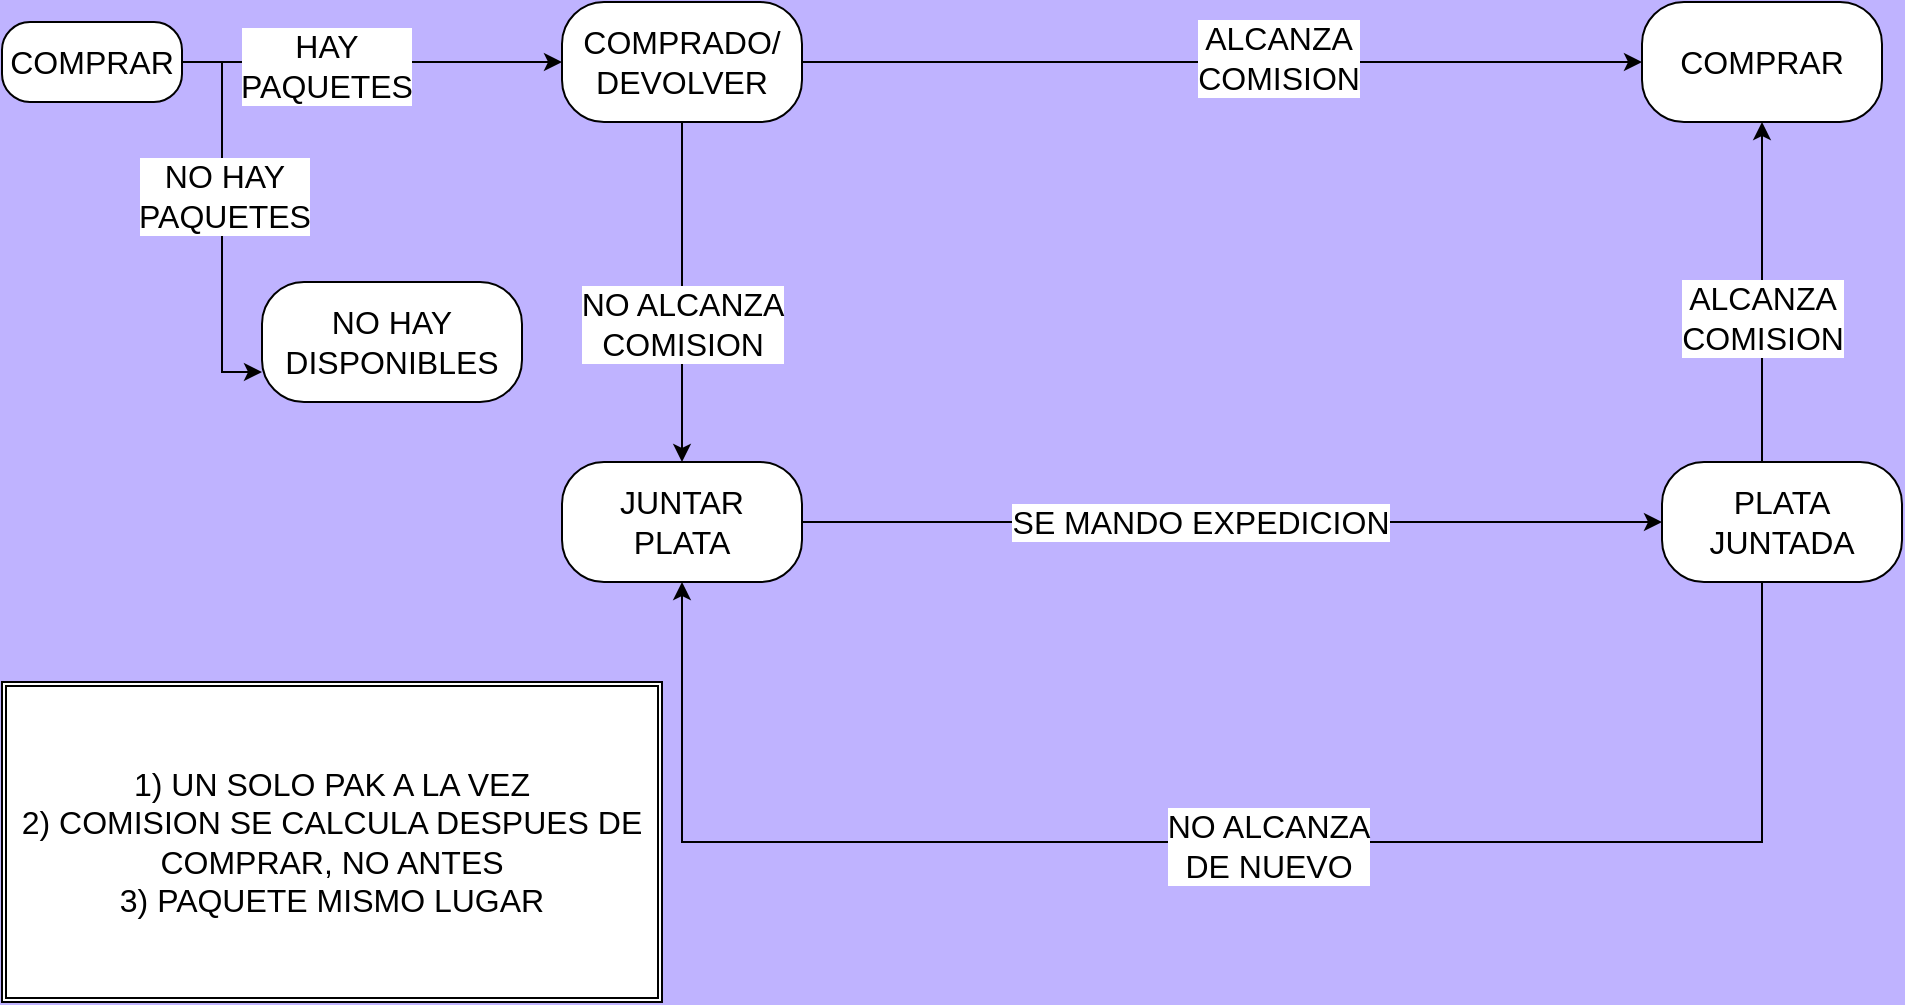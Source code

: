 <mxfile version="13.5.7" type="device"><diagram id="prtHgNgQTEPvFCAcTncT" name="Page-1"><mxGraphModel dx="1422" dy="822" grid="1" gridSize="10" guides="1" tooltips="1" connect="1" arrows="1" fold="1" page="1" pageScale="1" pageWidth="1000" pageHeight="600" background="#BFB3FF" math="0" shadow="0"><root><mxCell id="0"/><mxCell id="1" parent="0"/><mxCell id="VSnmeOS8wU8m51N0VIL0-3" style="edgeStyle=orthogonalEdgeStyle;rounded=0;orthogonalLoop=1;jettySize=auto;html=1;fontSize=16;entryX=0;entryY=0.5;entryDx=0;entryDy=0;" parent="1" source="VSnmeOS8wU8m51N0VIL0-1" target="VSnmeOS8wU8m51N0VIL0-4" edge="1"><mxGeometry relative="1" as="geometry"><mxPoint x="180" y="110" as="targetPoint"/></mxGeometry></mxCell><mxCell id="VSnmeOS8wU8m51N0VIL0-20" value="HAY&lt;br&gt;PAQUETES" style="edgeLabel;html=1;align=center;verticalAlign=middle;resizable=0;points=[];fontSize=16;" parent="VSnmeOS8wU8m51N0VIL0-3" vertex="1" connectable="0"><mxGeometry x="-0.242" y="-2" relative="1" as="geometry"><mxPoint as="offset"/></mxGeometry></mxCell><mxCell id="VSnmeOS8wU8m51N0VIL0-11" style="edgeStyle=orthogonalEdgeStyle;rounded=0;orthogonalLoop=1;jettySize=auto;html=1;fontSize=16;entryX=0;entryY=0.75;entryDx=0;entryDy=0;" parent="1" source="VSnmeOS8wU8m51N0VIL0-1" target="VSnmeOS8wU8m51N0VIL0-5" edge="1"><mxGeometry relative="1" as="geometry"><mxPoint x="90" y="310" as="targetPoint"/></mxGeometry></mxCell><mxCell id="VSnmeOS8wU8m51N0VIL0-19" value="NO HAY &lt;br&gt;PAQUETES" style="edgeLabel;html=1;align=center;verticalAlign=middle;resizable=0;points=[];fontSize=16;" parent="VSnmeOS8wU8m51N0VIL0-11" vertex="1" connectable="0"><mxGeometry x="-0.108" y="1" relative="1" as="geometry"><mxPoint as="offset"/></mxGeometry></mxCell><mxCell id="VSnmeOS8wU8m51N0VIL0-1" value="COMPRAR" style="rounded=1;whiteSpace=wrap;html=1;fontSize=16;arcSize=35;" parent="1" vertex="1"><mxGeometry x="10" y="90" width="90" height="40" as="geometry"/></mxCell><mxCell id="VSnmeOS8wU8m51N0VIL0-14" style="edgeStyle=orthogonalEdgeStyle;rounded=0;orthogonalLoop=1;jettySize=auto;html=1;fontSize=16;entryX=0;entryY=0.5;entryDx=0;entryDy=0;" parent="1" source="VSnmeOS8wU8m51N0VIL0-4" target="VSnmeOS8wU8m51N0VIL0-13" edge="1"><mxGeometry relative="1" as="geometry"><mxPoint x="470" y="120" as="targetPoint"/></mxGeometry></mxCell><mxCell id="VSnmeOS8wU8m51N0VIL0-21" value="ALCANZA&lt;br&gt;COMISION" style="edgeLabel;html=1;align=center;verticalAlign=middle;resizable=0;points=[];fontSize=16;" parent="VSnmeOS8wU8m51N0VIL0-14" vertex="1" connectable="0"><mxGeometry x="0.133" y="2" relative="1" as="geometry"><mxPoint as="offset"/></mxGeometry></mxCell><mxCell id="VSnmeOS8wU8m51N0VIL0-16" style="edgeStyle=orthogonalEdgeStyle;rounded=0;orthogonalLoop=1;jettySize=auto;html=1;entryX=0.5;entryY=0;entryDx=0;entryDy=0;fontSize=16;" parent="1" source="VSnmeOS8wU8m51N0VIL0-4" target="VSnmeOS8wU8m51N0VIL0-15" edge="1"><mxGeometry relative="1" as="geometry"/></mxCell><mxCell id="VSnmeOS8wU8m51N0VIL0-18" value="NO ALCANZA&lt;br&gt;COMISION" style="edgeLabel;html=1;align=center;verticalAlign=middle;resizable=0;points=[];fontSize=16;" parent="VSnmeOS8wU8m51N0VIL0-16" vertex="1" connectable="0"><mxGeometry x="0.188" relative="1" as="geometry"><mxPoint as="offset"/></mxGeometry></mxCell><mxCell id="VSnmeOS8wU8m51N0VIL0-4" value="&lt;div&gt;COMPRADO/&lt;/div&gt;&lt;div&gt;DEVOLVER&lt;br&gt;&lt;/div&gt;" style="rounded=1;whiteSpace=wrap;html=1;fontSize=16;arcSize=35;" parent="1" vertex="1"><mxGeometry x="290" y="80" width="120" height="60" as="geometry"/></mxCell><mxCell id="VSnmeOS8wU8m51N0VIL0-5" value="&lt;div&gt;NO HAY&lt;/div&gt;&lt;div&gt;DISPONIBLES&lt;br&gt;&lt;/div&gt;" style="rounded=1;whiteSpace=wrap;html=1;fontSize=16;arcSize=35;" parent="1" vertex="1"><mxGeometry x="140" y="220" width="130" height="60" as="geometry"/></mxCell><mxCell id="VSnmeOS8wU8m51N0VIL0-13" value="COMPRAR" style="rounded=1;whiteSpace=wrap;html=1;fontSize=16;arcSize=35;" parent="1" vertex="1"><mxGeometry x="830" y="80" width="120" height="60" as="geometry"/></mxCell><mxCell id="VSnmeOS8wU8m51N0VIL0-17" style="edgeStyle=orthogonalEdgeStyle;rounded=0;orthogonalLoop=1;jettySize=auto;html=1;fontSize=16;entryX=0;entryY=0.5;entryDx=0;entryDy=0;" parent="1" source="VSnmeOS8wU8m51N0VIL0-15" target="VSnmeOS8wU8m51N0VIL0-23" edge="1"><mxGeometry relative="1" as="geometry"><mxPoint x="750" y="340" as="targetPoint"/></mxGeometry></mxCell><mxCell id="VSnmeOS8wU8m51N0VIL0-22" value="SE MANDO EXPEDICION" style="edgeLabel;html=1;align=center;verticalAlign=middle;resizable=0;points=[];fontSize=16;" parent="VSnmeOS8wU8m51N0VIL0-17" vertex="1" connectable="0"><mxGeometry x="-0.221" y="-2" relative="1" as="geometry"><mxPoint x="31" y="-2" as="offset"/></mxGeometry></mxCell><mxCell id="VSnmeOS8wU8m51N0VIL0-15" value="JUNTAR&lt;br&gt;PLATA" style="rounded=1;whiteSpace=wrap;html=1;fontSize=16;arcSize=35;" parent="1" vertex="1"><mxGeometry x="290" y="310" width="120" height="60" as="geometry"/></mxCell><mxCell id="VSnmeOS8wU8m51N0VIL0-24" style="edgeStyle=orthogonalEdgeStyle;rounded=0;orthogonalLoop=1;jettySize=auto;html=1;entryX=0.5;entryY=1;entryDx=0;entryDy=0;fontSize=16;" parent="1" source="VSnmeOS8wU8m51N0VIL0-23" target="VSnmeOS8wU8m51N0VIL0-15" edge="1"><mxGeometry relative="1" as="geometry"><Array as="points"><mxPoint x="890" y="500"/><mxPoint x="350" y="500"/></Array></mxGeometry></mxCell><mxCell id="VSnmeOS8wU8m51N0VIL0-25" value="NO ALCANZA&lt;br&gt;DE NUEVO" style="edgeLabel;html=1;align=center;verticalAlign=middle;resizable=0;points=[];fontSize=16;" parent="VSnmeOS8wU8m51N0VIL0-24" vertex="1" connectable="0"><mxGeometry x="-0.057" y="2" relative="1" as="geometry"><mxPoint as="offset"/></mxGeometry></mxCell><mxCell id="VSnmeOS8wU8m51N0VIL0-26" style="edgeStyle=orthogonalEdgeStyle;rounded=0;orthogonalLoop=1;jettySize=auto;html=1;fontSize=16;" parent="1" source="VSnmeOS8wU8m51N0VIL0-23" target="VSnmeOS8wU8m51N0VIL0-13" edge="1"><mxGeometry relative="1" as="geometry"><Array as="points"><mxPoint x="890" y="270"/><mxPoint x="890" y="270"/></Array></mxGeometry></mxCell><mxCell id="VSnmeOS8wU8m51N0VIL0-27" value="ALCANZA&lt;br&gt;COMISION" style="edgeLabel;html=1;align=center;verticalAlign=middle;resizable=0;points=[];fontSize=16;" parent="VSnmeOS8wU8m51N0VIL0-26" vertex="1" connectable="0"><mxGeometry x="-0.153" relative="1" as="geometry"><mxPoint as="offset"/></mxGeometry></mxCell><mxCell id="VSnmeOS8wU8m51N0VIL0-23" value="PLATA JUNTADA" style="rounded=1;whiteSpace=wrap;html=1;fontSize=16;arcSize=35;" parent="1" vertex="1"><mxGeometry x="840" y="310" width="120" height="60" as="geometry"/></mxCell><mxCell id="VSnmeOS8wU8m51N0VIL0-31" value="&lt;div&gt;1) UN SOLO PAK A LA VEZ&lt;/div&gt;&lt;div&gt;2) COMISION SE CALCULA DESPUES DE COMPRAR, NO ANTES&lt;/div&gt;&lt;div&gt;3) PAQUETE MISMO LUGAR&lt;br&gt;&lt;/div&gt;" style="shape=ext;double=1;rounded=0;whiteSpace=wrap;html=1;fontSize=16;" parent="1" vertex="1"><mxGeometry x="10" y="420" width="330" height="160" as="geometry"/></mxCell></root></mxGraphModel></diagram></mxfile>